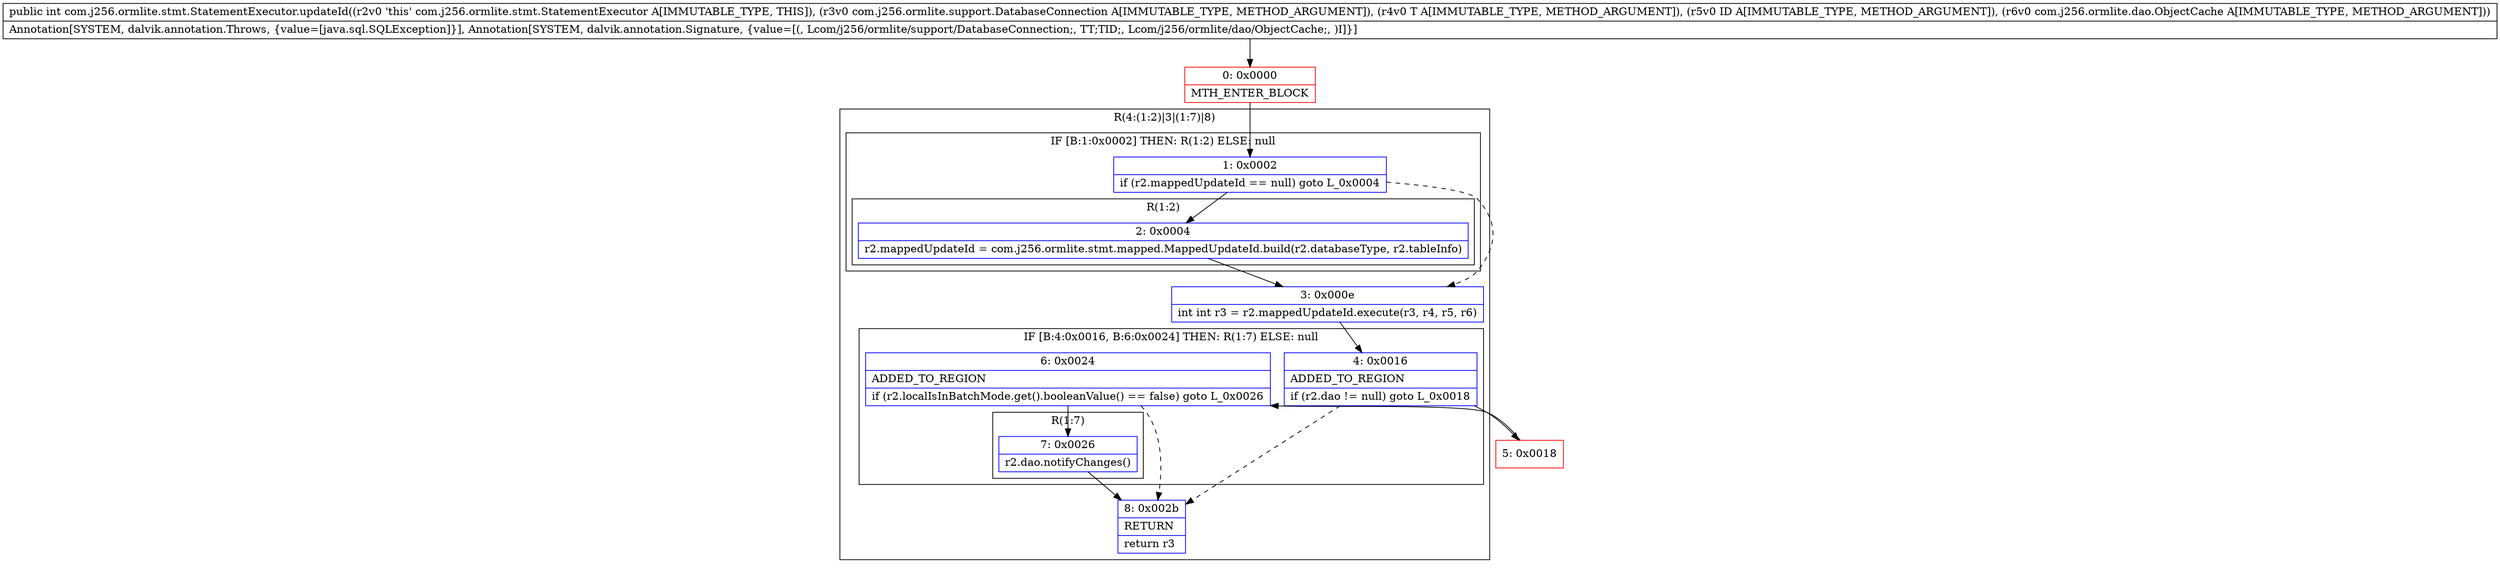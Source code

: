 digraph "CFG forcom.j256.ormlite.stmt.StatementExecutor.updateId(Lcom\/j256\/ormlite\/support\/DatabaseConnection;Ljava\/lang\/Object;Ljava\/lang\/Object;Lcom\/j256\/ormlite\/dao\/ObjectCache;)I" {
subgraph cluster_Region_2092011208 {
label = "R(4:(1:2)|3|(1:7)|8)";
node [shape=record,color=blue];
subgraph cluster_IfRegion_303308496 {
label = "IF [B:1:0x0002] THEN: R(1:2) ELSE: null";
node [shape=record,color=blue];
Node_1 [shape=record,label="{1\:\ 0x0002|if (r2.mappedUpdateId == null) goto L_0x0004\l}"];
subgraph cluster_Region_307299966 {
label = "R(1:2)";
node [shape=record,color=blue];
Node_2 [shape=record,label="{2\:\ 0x0004|r2.mappedUpdateId = com.j256.ormlite.stmt.mapped.MappedUpdateId.build(r2.databaseType, r2.tableInfo)\l}"];
}
}
Node_3 [shape=record,label="{3\:\ 0x000e|int int r3 = r2.mappedUpdateId.execute(r3, r4, r5, r6)\l}"];
subgraph cluster_IfRegion_789039088 {
label = "IF [B:4:0x0016, B:6:0x0024] THEN: R(1:7) ELSE: null";
node [shape=record,color=blue];
Node_4 [shape=record,label="{4\:\ 0x0016|ADDED_TO_REGION\l|if (r2.dao != null) goto L_0x0018\l}"];
Node_6 [shape=record,label="{6\:\ 0x0024|ADDED_TO_REGION\l|if (r2.localIsInBatchMode.get().booleanValue() == false) goto L_0x0026\l}"];
subgraph cluster_Region_1546777868 {
label = "R(1:7)";
node [shape=record,color=blue];
Node_7 [shape=record,label="{7\:\ 0x0026|r2.dao.notifyChanges()\l}"];
}
}
Node_8 [shape=record,label="{8\:\ 0x002b|RETURN\l|return r3\l}"];
}
Node_0 [shape=record,color=red,label="{0\:\ 0x0000|MTH_ENTER_BLOCK\l}"];
Node_5 [shape=record,color=red,label="{5\:\ 0x0018}"];
MethodNode[shape=record,label="{public int com.j256.ormlite.stmt.StatementExecutor.updateId((r2v0 'this' com.j256.ormlite.stmt.StatementExecutor A[IMMUTABLE_TYPE, THIS]), (r3v0 com.j256.ormlite.support.DatabaseConnection A[IMMUTABLE_TYPE, METHOD_ARGUMENT]), (r4v0 T A[IMMUTABLE_TYPE, METHOD_ARGUMENT]), (r5v0 ID A[IMMUTABLE_TYPE, METHOD_ARGUMENT]), (r6v0 com.j256.ormlite.dao.ObjectCache A[IMMUTABLE_TYPE, METHOD_ARGUMENT]))  | Annotation[SYSTEM, dalvik.annotation.Throws, \{value=[java.sql.SQLException]\}], Annotation[SYSTEM, dalvik.annotation.Signature, \{value=[(, Lcom\/j256\/ormlite\/support\/DatabaseConnection;, TT;TID;, Lcom\/j256\/ormlite\/dao\/ObjectCache;, )I]\}]\l}"];
MethodNode -> Node_0;
Node_1 -> Node_2;
Node_1 -> Node_3[style=dashed];
Node_2 -> Node_3;
Node_3 -> Node_4;
Node_4 -> Node_5;
Node_4 -> Node_8[style=dashed];
Node_6 -> Node_7;
Node_6 -> Node_8[style=dashed];
Node_7 -> Node_8;
Node_0 -> Node_1;
Node_5 -> Node_6;
}

